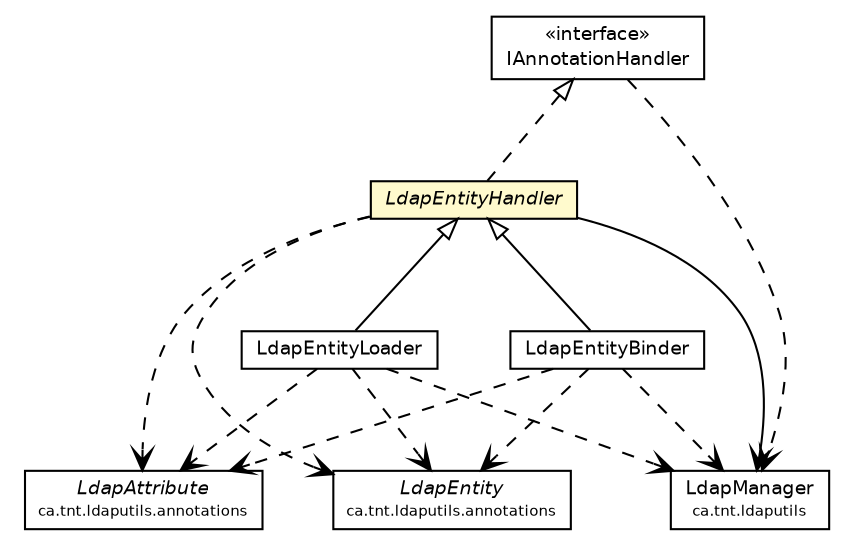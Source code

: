 #!/usr/local/bin/dot
#
# Class diagram 
# Generated by UmlGraph version 4.6 (http://www.spinellis.gr/sw/umlgraph)
#

digraph G {
	edge [fontname="Helvetica",fontsize=10,labelfontname="Helvetica",labelfontsize=10];
	node [fontname="Helvetica",fontsize=10,shape=plaintext];
	// ca.tnt.ldaputils.LdapManager
	c865 [label=<<table border="0" cellborder="1" cellspacing="0" cellpadding="2" port="p" href="../../LdapManager.html">
		<tr><td><table border="0" cellspacing="0" cellpadding="1">
			<tr><td> LdapManager </td></tr>
			<tr><td><font point-size="7.0"> ca.tnt.ldaputils </font></td></tr>
		</table></td></tr>
		</table>>, fontname="Helvetica", fontcolor="black", fontsize=9.0];
	// ca.tnt.ldaputils.annotations.LdapAttribute
	c876 [label=<<table border="0" cellborder="1" cellspacing="0" cellpadding="2" port="p" href="../LdapAttribute.html">
		<tr><td><table border="0" cellspacing="0" cellpadding="1">
			<tr><td><font face="Helvetica-Oblique"> LdapAttribute </font></td></tr>
			<tr><td><font point-size="7.0"> ca.tnt.ldaputils.annotations </font></td></tr>
		</table></td></tr>
		</table>>, fontname="Helvetica", fontcolor="black", fontsize=9.0];
	// ca.tnt.ldaputils.annotations.LdapEntity
	c878 [label=<<table border="0" cellborder="1" cellspacing="0" cellpadding="2" port="p" href="../LdapEntity.html">
		<tr><td><table border="0" cellspacing="0" cellpadding="1">
			<tr><td><font face="Helvetica-Oblique"> LdapEntity </font></td></tr>
			<tr><td><font point-size="7.0"> ca.tnt.ldaputils.annotations </font></td></tr>
		</table></td></tr>
		</table>>, fontname="Helvetica", fontcolor="black", fontsize=9.0];
	// ca.tnt.ldaputils.annotations.processing.LdapEntityLoader
	c881 [label=<<table border="0" cellborder="1" cellspacing="0" cellpadding="2" port="p" href="./LdapEntityLoader.html">
		<tr><td><table border="0" cellspacing="0" cellpadding="1">
			<tr><td> LdapEntityLoader </td></tr>
		</table></td></tr>
		</table>>, fontname="Helvetica", fontcolor="black", fontsize=9.0];
	// ca.tnt.ldaputils.annotations.processing.LdapEntityHandler
	c882 [label=<<table border="0" cellborder="1" cellspacing="0" cellpadding="2" port="p" bgcolor="lemonChiffon" href="./LdapEntityHandler.html">
		<tr><td><table border="0" cellspacing="0" cellpadding="1">
			<tr><td><font face="Helvetica-Oblique"> LdapEntityHandler </font></td></tr>
		</table></td></tr>
		</table>>, fontname="Helvetica", fontcolor="black", fontsize=9.0];
	// ca.tnt.ldaputils.annotations.processing.LdapEntityBinder
	c883 [label=<<table border="0" cellborder="1" cellspacing="0" cellpadding="2" port="p" href="./LdapEntityBinder.html">
		<tr><td><table border="0" cellspacing="0" cellpadding="1">
			<tr><td> LdapEntityBinder </td></tr>
		</table></td></tr>
		</table>>, fontname="Helvetica", fontcolor="black", fontsize=9.0];
	// ca.tnt.ldaputils.annotations.processing.IAnnotationHandler
	c884 [label=<<table border="0" cellborder="1" cellspacing="0" cellpadding="2" port="p" href="./IAnnotationHandler.html">
		<tr><td><table border="0" cellspacing="0" cellpadding="1">
			<tr><td> &laquo;interface&raquo; </td></tr>
			<tr><td> IAnnotationHandler </td></tr>
		</table></td></tr>
		</table>>, fontname="Helvetica", fontcolor="black", fontsize=9.0];
	//ca.tnt.ldaputils.annotations.processing.LdapEntityLoader extends ca.tnt.ldaputils.annotations.processing.LdapEntityHandler
	c882:p -> c881:p [dir=back,arrowtail=empty];
	//ca.tnt.ldaputils.annotations.processing.LdapEntityHandler implements ca.tnt.ldaputils.annotations.processing.IAnnotationHandler
	c884:p -> c882:p [dir=back,arrowtail=empty,style=dashed];
	//ca.tnt.ldaputils.annotations.processing.LdapEntityBinder extends ca.tnt.ldaputils.annotations.processing.LdapEntityHandler
	c882:p -> c883:p [dir=back,arrowtail=empty];
	// ca.tnt.ldaputils.annotations.processing.LdapEntityHandler NAVASSOC ca.tnt.ldaputils.LdapManager
	c882:p -> c865:p [taillabel="", label="", headlabel="", fontname="Helvetica", fontcolor="black", fontsize=10.0, color="black", arrowhead=open];
	// ca.tnt.ldaputils.annotations.processing.LdapEntityLoader DEPEND ca.tnt.ldaputils.LdapManager
	c881:p -> c865:p [taillabel="", label="", headlabel="", fontname="Helvetica", fontcolor="black", fontsize=10.0, color="black", arrowhead=open, style=dashed];
	// ca.tnt.ldaputils.annotations.processing.LdapEntityLoader DEPEND ca.tnt.ldaputils.annotations.LdapEntity
	c881:p -> c878:p [taillabel="", label="", headlabel="", fontname="Helvetica", fontcolor="black", fontsize=10.0, color="black", arrowhead=open, style=dashed];
	// ca.tnt.ldaputils.annotations.processing.LdapEntityLoader DEPEND ca.tnt.ldaputils.annotations.LdapAttribute
	c881:p -> c876:p [taillabel="", label="", headlabel="", fontname="Helvetica", fontcolor="black", fontsize=10.0, color="black", arrowhead=open, style=dashed];
	// ca.tnt.ldaputils.annotations.processing.LdapEntityHandler DEPEND ca.tnt.ldaputils.annotations.LdapEntity
	c882:p -> c878:p [taillabel="", label="", headlabel="", fontname="Helvetica", fontcolor="black", fontsize=10.0, color="black", arrowhead=open, style=dashed];
	// ca.tnt.ldaputils.annotations.processing.LdapEntityHandler DEPEND ca.tnt.ldaputils.annotations.LdapAttribute
	c882:p -> c876:p [taillabel="", label="", headlabel="", fontname="Helvetica", fontcolor="black", fontsize=10.0, color="black", arrowhead=open, style=dashed];
	// ca.tnt.ldaputils.annotations.processing.LdapEntityBinder DEPEND ca.tnt.ldaputils.LdapManager
	c883:p -> c865:p [taillabel="", label="", headlabel="", fontname="Helvetica", fontcolor="black", fontsize=10.0, color="black", arrowhead=open, style=dashed];
	// ca.tnt.ldaputils.annotations.processing.LdapEntityBinder DEPEND ca.tnt.ldaputils.annotations.LdapEntity
	c883:p -> c878:p [taillabel="", label="", headlabel="", fontname="Helvetica", fontcolor="black", fontsize=10.0, color="black", arrowhead=open, style=dashed];
	// ca.tnt.ldaputils.annotations.processing.LdapEntityBinder DEPEND ca.tnt.ldaputils.annotations.LdapAttribute
	c883:p -> c876:p [taillabel="", label="", headlabel="", fontname="Helvetica", fontcolor="black", fontsize=10.0, color="black", arrowhead=open, style=dashed];
	// ca.tnt.ldaputils.annotations.processing.IAnnotationHandler DEPEND ca.tnt.ldaputils.LdapManager
	c884:p -> c865:p [taillabel="", label="", headlabel="", fontname="Helvetica", fontcolor="black", fontsize=10.0, color="black", arrowhead=open, style=dashed];
}

